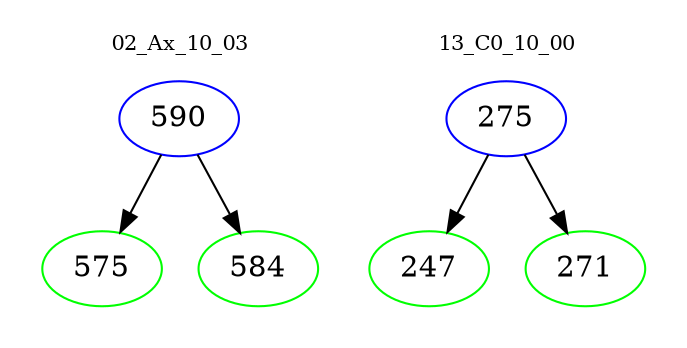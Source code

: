digraph{
subgraph cluster_0 {
color = white
label = "02_Ax_10_03";
fontsize=10;
T0_590 [label="590", color="blue"]
T0_590 -> T0_575 [color="black"]
T0_575 [label="575", color="green"]
T0_590 -> T0_584 [color="black"]
T0_584 [label="584", color="green"]
}
subgraph cluster_1 {
color = white
label = "13_C0_10_00";
fontsize=10;
T1_275 [label="275", color="blue"]
T1_275 -> T1_247 [color="black"]
T1_247 [label="247", color="green"]
T1_275 -> T1_271 [color="black"]
T1_271 [label="271", color="green"]
}
}

